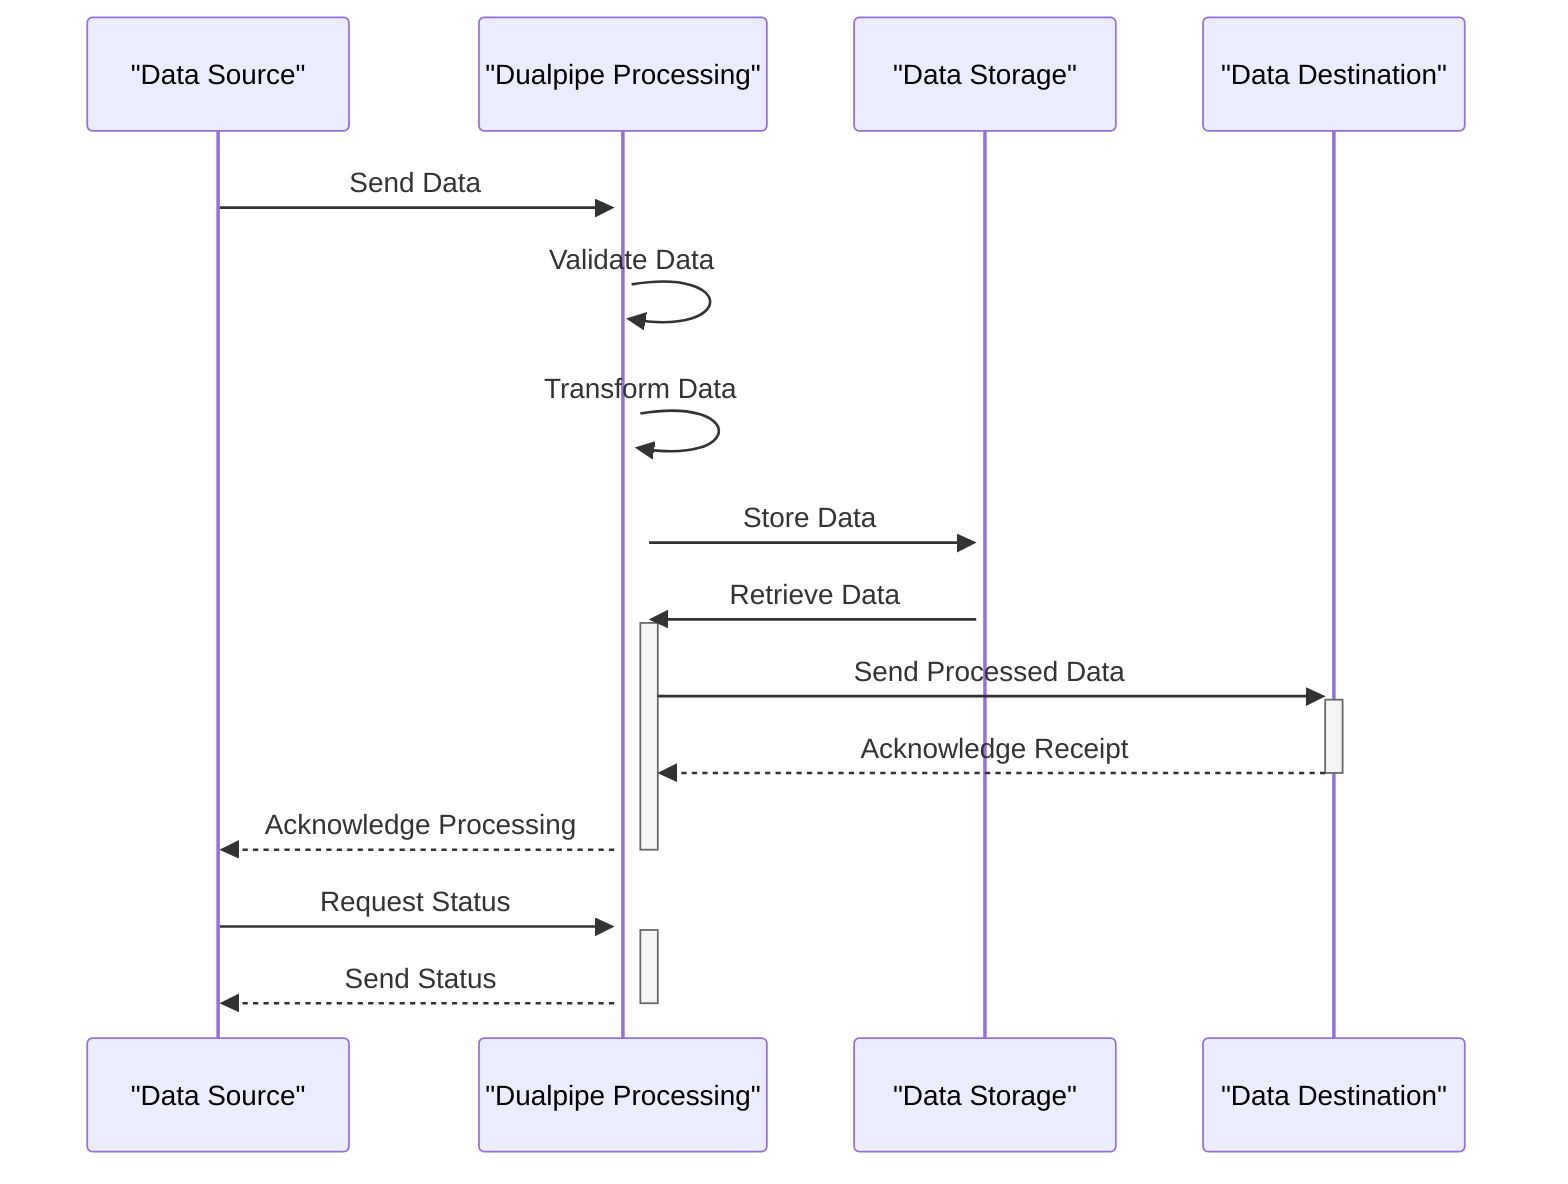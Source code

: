 sequenceDiagram
    participant Data_Source as "Data Source"
    participant Data_Processor as "Dualpipe Processing"
    participant Data_Storage as "Data Storage"
    participant Data_Destination as "Data Destination"

    Data_Source->>+Data_Processor: Send Data
    Data_Processor->>+Data_Processor: Validate Data
    Data_Processor->>+Data_Processor: Transform Data
    Data_Processor->>+Data_Storage: Store Data
    Data_Storage->>+Data_Processor: Retrieve Data
    Data_Processor->>+Data_Destination: Send Processed Data
    Data_Destination-->>-Data_Processor: Acknowledge Receipt
    Data_Processor-->>-Data_Source: Acknowledge Processing
    Data_Source->>+Data_Processor: Request Status
    Data_Processor-->>-Data_Source: Send Status